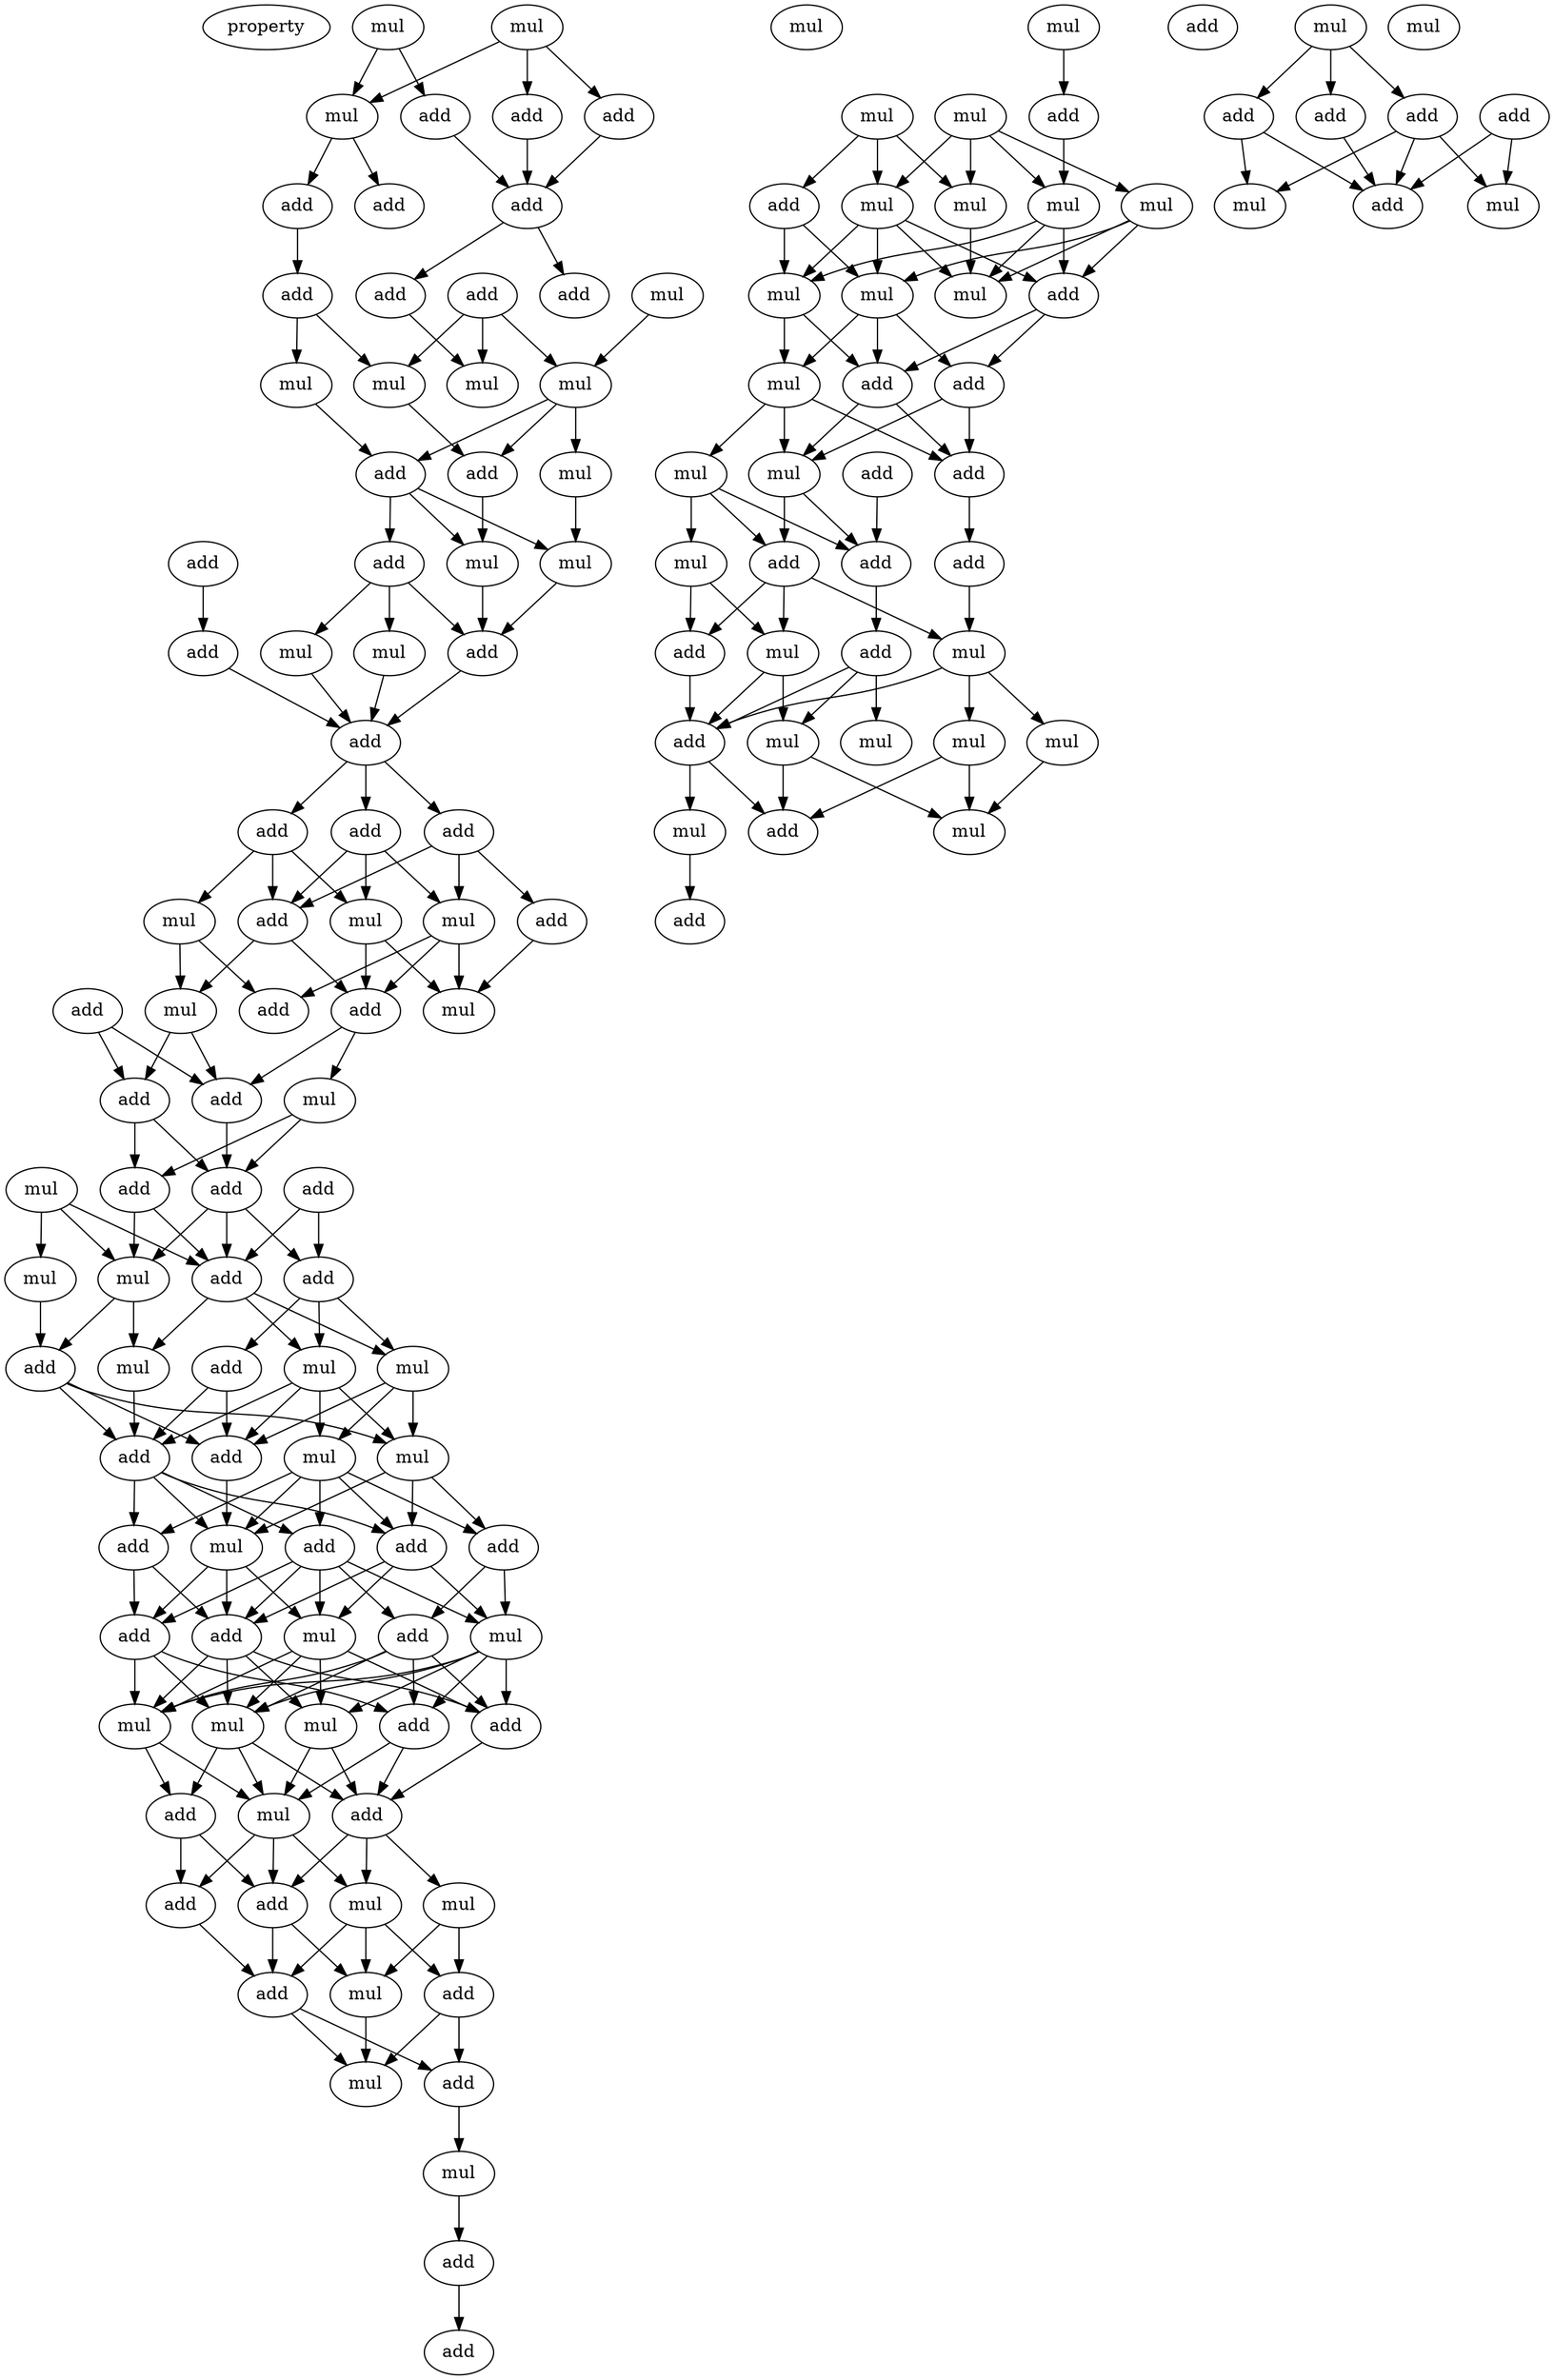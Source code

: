 digraph {
    node [fontcolor=black]
    property [mul=2,lf=1.2]
    0 [ label = mul ];
    1 [ label = mul ];
    2 [ label = add ];
    3 [ label = mul ];
    4 [ label = add ];
    5 [ label = add ];
    6 [ label = add ];
    7 [ label = add ];
    8 [ label = add ];
    9 [ label = add ];
    10 [ label = add ];
    11 [ label = add ];
    12 [ label = add ];
    13 [ label = mul ];
    14 [ label = mul ];
    15 [ label = mul ];
    16 [ label = mul ];
    17 [ label = mul ];
    18 [ label = add ];
    19 [ label = mul ];
    20 [ label = add ];
    21 [ label = mul ];
    22 [ label = add ];
    23 [ label = mul ];
    24 [ label = add ];
    25 [ label = mul ];
    26 [ label = add ];
    27 [ label = mul ];
    28 [ label = add ];
    29 [ label = add ];
    30 [ label = add ];
    31 [ label = add ];
    32 [ label = add ];
    33 [ label = add ];
    34 [ label = mul ];
    35 [ label = mul ];
    36 [ label = add ];
    37 [ label = mul ];
    38 [ label = add ];
    39 [ label = add ];
    40 [ label = add ];
    41 [ label = mul ];
    42 [ label = mul ];
    43 [ label = add ];
    44 [ label = mul ];
    45 [ label = add ];
    46 [ label = add ];
    47 [ label = add ];
    48 [ label = add ];
    49 [ label = mul ];
    50 [ label = mul ];
    51 [ label = add ];
    52 [ label = mul ];
    53 [ label = add ];
    54 [ label = add ];
    55 [ label = mul ];
    56 [ label = mul ];
    57 [ label = add ];
    58 [ label = mul ];
    59 [ label = mul ];
    60 [ label = add ];
    61 [ label = add ];
    62 [ label = mul ];
    63 [ label = add ];
    64 [ label = add ];
    65 [ label = add ];
    66 [ label = mul ];
    67 [ label = add ];
    68 [ label = mul ];
    69 [ label = add ];
    70 [ label = mul ];
    71 [ label = add ];
    72 [ label = add ];
    73 [ label = add ];
    74 [ label = mul ];
    75 [ label = add ];
    76 [ label = mul ];
    77 [ label = mul ];
    78 [ label = mul ];
    79 [ label = add ];
    80 [ label = add ];
    81 [ label = mul ];
    82 [ label = mul ];
    83 [ label = add ];
    84 [ label = add ];
    85 [ label = add ];
    86 [ label = add ];
    87 [ label = mul ];
    88 [ label = add ];
    89 [ label = mul ];
    90 [ label = mul ];
    91 [ label = mul ];
    92 [ label = add ];
    93 [ label = add ];
    94 [ label = mul ];
    95 [ label = mul ];
    96 [ label = add ];
    97 [ label = add ];
    98 [ label = mul ];
    99 [ label = add ];
    100 [ label = mul ];
    101 [ label = mul ];
    102 [ label = mul ];
    103 [ label = mul ];
    104 [ label = add ];
    105 [ label = mul ];
    106 [ label = mul ];
    107 [ label = mul ];
    108 [ label = mul ];
    109 [ label = add ];
    110 [ label = add ];
    111 [ label = mul ];
    112 [ label = mul ];
    113 [ label = add ];
    114 [ label = add ];
    115 [ label = mul ];
    116 [ label = add ];
    117 [ label = add ];
    118 [ label = add ];
    119 [ label = add ];
    120 [ label = mul ];
    121 [ label = add ];
    122 [ label = mul ];
    123 [ label = add ];
    124 [ label = mul ];
    125 [ label = mul ];
    126 [ label = mul ];
    127 [ label = mul ];
    128 [ label = mul ];
    129 [ label = mul ];
    130 [ label = add ];
    131 [ label = add ];
    132 [ label = mul ];
    133 [ label = add ];
    134 [ label = add ];
    135 [ label = mul ];
    136 [ label = add ];
    137 [ label = add ];
    138 [ label = mul ];
    139 [ label = add ];
    140 [ label = mul ];
    0 -> 3 [ name = 0 ];
    0 -> 5 [ name = 1 ];
    1 -> 2 [ name = 2 ];
    1 -> 3 [ name = 3 ];
    1 -> 4 [ name = 4 ];
    2 -> 7 [ name = 5 ];
    3 -> 6 [ name = 6 ];
    3 -> 8 [ name = 7 ];
    4 -> 7 [ name = 8 ];
    5 -> 7 [ name = 9 ];
    6 -> 11 [ name = 10 ];
    7 -> 9 [ name = 11 ];
    7 -> 12 [ name = 12 ];
    9 -> 17 [ name = 13 ];
    10 -> 14 [ name = 14 ];
    10 -> 16 [ name = 15 ];
    10 -> 17 [ name = 16 ];
    11 -> 14 [ name = 17 ];
    11 -> 15 [ name = 18 ];
    13 -> 16 [ name = 19 ];
    14 -> 18 [ name = 20 ];
    15 -> 20 [ name = 21 ];
    16 -> 18 [ name = 22 ];
    16 -> 19 [ name = 23 ];
    16 -> 20 [ name = 24 ];
    18 -> 21 [ name = 25 ];
    19 -> 23 [ name = 26 ];
    20 -> 21 [ name = 27 ];
    20 -> 22 [ name = 28 ];
    20 -> 23 [ name = 29 ];
    21 -> 28 [ name = 30 ];
    22 -> 25 [ name = 31 ];
    22 -> 27 [ name = 32 ];
    22 -> 28 [ name = 33 ];
    23 -> 28 [ name = 34 ];
    24 -> 26 [ name = 35 ];
    25 -> 29 [ name = 36 ];
    26 -> 29 [ name = 37 ];
    27 -> 29 [ name = 38 ];
    28 -> 29 [ name = 39 ];
    29 -> 30 [ name = 40 ];
    29 -> 31 [ name = 41 ];
    29 -> 32 [ name = 42 ];
    30 -> 33 [ name = 43 ];
    30 -> 34 [ name = 44 ];
    30 -> 36 [ name = 45 ];
    31 -> 33 [ name = 46 ];
    31 -> 35 [ name = 47 ];
    31 -> 37 [ name = 48 ];
    32 -> 33 [ name = 49 ];
    32 -> 34 [ name = 50 ];
    32 -> 37 [ name = 51 ];
    33 -> 38 [ name = 52 ];
    33 -> 41 [ name = 53 ];
    34 -> 38 [ name = 54 ];
    34 -> 40 [ name = 55 ];
    34 -> 42 [ name = 56 ];
    35 -> 40 [ name = 57 ];
    35 -> 41 [ name = 58 ];
    36 -> 42 [ name = 59 ];
    37 -> 38 [ name = 60 ];
    37 -> 42 [ name = 61 ];
    38 -> 44 [ name = 62 ];
    38 -> 45 [ name = 63 ];
    39 -> 43 [ name = 64 ];
    39 -> 45 [ name = 65 ];
    41 -> 43 [ name = 66 ];
    41 -> 45 [ name = 67 ];
    43 -> 47 [ name = 68 ];
    43 -> 48 [ name = 69 ];
    44 -> 47 [ name = 70 ];
    44 -> 48 [ name = 71 ];
    45 -> 47 [ name = 72 ];
    46 -> 51 [ name = 73 ];
    46 -> 53 [ name = 74 ];
    47 -> 50 [ name = 75 ];
    47 -> 51 [ name = 76 ];
    47 -> 53 [ name = 77 ];
    48 -> 50 [ name = 78 ];
    48 -> 51 [ name = 79 ];
    49 -> 50 [ name = 80 ];
    49 -> 51 [ name = 81 ];
    49 -> 52 [ name = 82 ];
    50 -> 56 [ name = 83 ];
    50 -> 57 [ name = 84 ];
    51 -> 55 [ name = 85 ];
    51 -> 56 [ name = 86 ];
    51 -> 58 [ name = 87 ];
    52 -> 57 [ name = 88 ];
    53 -> 54 [ name = 89 ];
    53 -> 55 [ name = 90 ];
    53 -> 58 [ name = 91 ];
    54 -> 60 [ name = 92 ];
    54 -> 61 [ name = 93 ];
    55 -> 59 [ name = 94 ];
    55 -> 60 [ name = 95 ];
    55 -> 61 [ name = 96 ];
    55 -> 62 [ name = 97 ];
    56 -> 61 [ name = 98 ];
    57 -> 60 [ name = 99 ];
    57 -> 61 [ name = 100 ];
    57 -> 62 [ name = 101 ];
    58 -> 59 [ name = 102 ];
    58 -> 60 [ name = 103 ];
    58 -> 62 [ name = 104 ];
    59 -> 63 [ name = 105 ];
    59 -> 64 [ name = 106 ];
    59 -> 65 [ name = 107 ];
    59 -> 66 [ name = 108 ];
    59 -> 67 [ name = 109 ];
    60 -> 66 [ name = 110 ];
    61 -> 64 [ name = 111 ];
    61 -> 65 [ name = 112 ];
    61 -> 66 [ name = 113 ];
    61 -> 67 [ name = 114 ];
    62 -> 63 [ name = 115 ];
    62 -> 65 [ name = 116 ];
    62 -> 66 [ name = 117 ];
    63 -> 68 [ name = 118 ];
    63 -> 71 [ name = 119 ];
    64 -> 68 [ name = 120 ];
    64 -> 69 [ name = 121 ];
    64 -> 70 [ name = 122 ];
    64 -> 71 [ name = 123 ];
    64 -> 72 [ name = 124 ];
    65 -> 68 [ name = 125 ];
    65 -> 70 [ name = 126 ];
    65 -> 72 [ name = 127 ];
    66 -> 69 [ name = 128 ];
    66 -> 70 [ name = 129 ];
    66 -> 72 [ name = 130 ];
    67 -> 69 [ name = 131 ];
    67 -> 72 [ name = 132 ];
    68 -> 73 [ name = 133 ];
    68 -> 74 [ name = 134 ];
    68 -> 75 [ name = 135 ];
    68 -> 76 [ name = 136 ];
    68 -> 77 [ name = 137 ];
    69 -> 73 [ name = 138 ];
    69 -> 74 [ name = 139 ];
    69 -> 76 [ name = 140 ];
    70 -> 74 [ name = 141 ];
    70 -> 75 [ name = 142 ];
    70 -> 76 [ name = 143 ];
    70 -> 77 [ name = 144 ];
    71 -> 73 [ name = 145 ];
    71 -> 74 [ name = 146 ];
    71 -> 75 [ name = 147 ];
    71 -> 76 [ name = 148 ];
    72 -> 74 [ name = 149 ];
    72 -> 75 [ name = 150 ];
    72 -> 76 [ name = 151 ];
    72 -> 77 [ name = 152 ];
    73 -> 78 [ name = 153 ];
    73 -> 79 [ name = 154 ];
    74 -> 78 [ name = 155 ];
    74 -> 79 [ name = 156 ];
    74 -> 80 [ name = 157 ];
    75 -> 79 [ name = 158 ];
    76 -> 78 [ name = 159 ];
    76 -> 80 [ name = 160 ];
    77 -> 78 [ name = 161 ];
    77 -> 79 [ name = 162 ];
    78 -> 82 [ name = 163 ];
    78 -> 83 [ name = 164 ];
    78 -> 84 [ name = 165 ];
    79 -> 81 [ name = 166 ];
    79 -> 82 [ name = 167 ];
    79 -> 83 [ name = 168 ];
    80 -> 83 [ name = 169 ];
    80 -> 84 [ name = 170 ];
    81 -> 85 [ name = 171 ];
    81 -> 87 [ name = 172 ];
    82 -> 85 [ name = 173 ];
    82 -> 86 [ name = 174 ];
    82 -> 87 [ name = 175 ];
    83 -> 86 [ name = 176 ];
    83 -> 87 [ name = 177 ];
    84 -> 86 [ name = 178 ];
    85 -> 88 [ name = 179 ];
    85 -> 89 [ name = 180 ];
    86 -> 88 [ name = 181 ];
    86 -> 89 [ name = 182 ];
    87 -> 89 [ name = 183 ];
    88 -> 90 [ name = 184 ];
    90 -> 92 [ name = 185 ];
    92 -> 93 [ name = 186 ];
    94 -> 96 [ name = 187 ];
    95 -> 99 [ name = 188 ];
    95 -> 101 [ name = 189 ];
    95 -> 102 [ name = 190 ];
    96 -> 100 [ name = 191 ];
    98 -> 100 [ name = 192 ];
    98 -> 101 [ name = 193 ];
    98 -> 102 [ name = 194 ];
    98 -> 103 [ name = 195 ];
    99 -> 105 [ name = 196 ];
    99 -> 106 [ name = 197 ];
    100 -> 104 [ name = 198 ];
    100 -> 105 [ name = 199 ];
    100 -> 107 [ name = 200 ];
    101 -> 107 [ name = 201 ];
    102 -> 104 [ name = 202 ];
    102 -> 105 [ name = 203 ];
    102 -> 106 [ name = 204 ];
    102 -> 107 [ name = 205 ];
    103 -> 104 [ name = 206 ];
    103 -> 106 [ name = 207 ];
    103 -> 107 [ name = 208 ];
    104 -> 109 [ name = 209 ];
    104 -> 110 [ name = 210 ];
    105 -> 108 [ name = 211 ];
    105 -> 109 [ name = 212 ];
    106 -> 108 [ name = 213 ];
    106 -> 109 [ name = 214 ];
    106 -> 110 [ name = 215 ];
    108 -> 111 [ name = 216 ];
    108 -> 112 [ name = 217 ];
    108 -> 114 [ name = 218 ];
    109 -> 111 [ name = 219 ];
    109 -> 114 [ name = 220 ];
    110 -> 111 [ name = 221 ];
    110 -> 114 [ name = 222 ];
    111 -> 116 [ name = 223 ];
    111 -> 117 [ name = 224 ];
    112 -> 115 [ name = 225 ];
    112 -> 116 [ name = 226 ];
    112 -> 117 [ name = 227 ];
    113 -> 116 [ name = 228 ];
    114 -> 118 [ name = 229 ];
    115 -> 119 [ name = 230 ];
    115 -> 120 [ name = 231 ];
    116 -> 121 [ name = 232 ];
    117 -> 119 [ name = 233 ];
    117 -> 120 [ name = 234 ];
    117 -> 122 [ name = 235 ];
    118 -> 122 [ name = 236 ];
    119 -> 123 [ name = 237 ];
    120 -> 123 [ name = 238 ];
    120 -> 126 [ name = 239 ];
    121 -> 123 [ name = 240 ];
    121 -> 126 [ name = 241 ];
    121 -> 127 [ name = 242 ];
    122 -> 123 [ name = 243 ];
    122 -> 124 [ name = 244 ];
    122 -> 125 [ name = 245 ];
    123 -> 129 [ name = 246 ];
    123 -> 130 [ name = 247 ];
    124 -> 128 [ name = 248 ];
    125 -> 128 [ name = 249 ];
    125 -> 130 [ name = 250 ];
    126 -> 128 [ name = 251 ];
    126 -> 130 [ name = 252 ];
    129 -> 131 [ name = 253 ];
    132 -> 133 [ name = 254 ];
    132 -> 134 [ name = 255 ];
    132 -> 137 [ name = 256 ];
    133 -> 139 [ name = 257 ];
    134 -> 139 [ name = 258 ];
    134 -> 140 [ name = 259 ];
    136 -> 138 [ name = 260 ];
    136 -> 139 [ name = 261 ];
    137 -> 138 [ name = 262 ];
    137 -> 139 [ name = 263 ];
    137 -> 140 [ name = 264 ];
}
